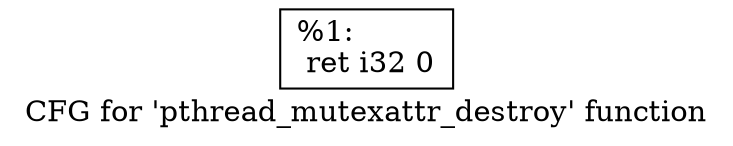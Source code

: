 digraph "CFG for 'pthread_mutexattr_destroy' function" {
	label="CFG for 'pthread_mutexattr_destroy' function";

	Node0x157d190 [shape=record,label="{%1:\l  ret i32 0\l}"];
}
